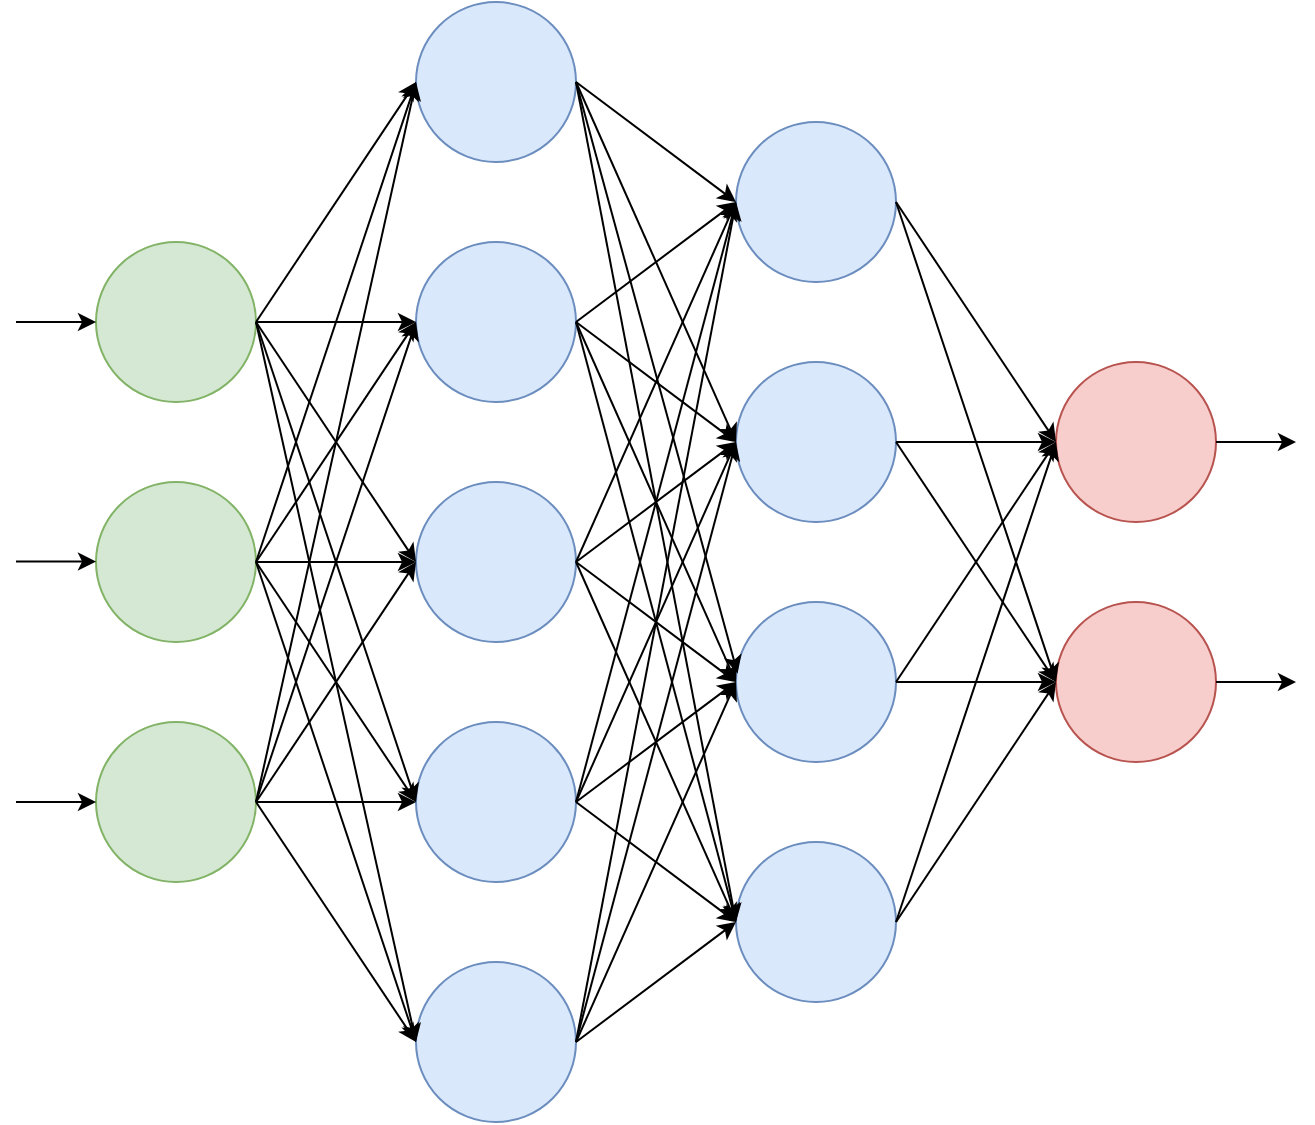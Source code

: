 <mxfile version="20.3.0" type="device"><diagram id="ZR_c5QXsoBY-hk7RVRqG" name="Page-1"><mxGraphModel dx="1012" dy="957" grid="1" gridSize="10" guides="1" tooltips="1" connect="1" arrows="1" fold="1" page="1" pageScale="1" pageWidth="827" pageHeight="1169" math="0" shadow="0"><root><mxCell id="0"/><mxCell id="1" parent="0"/><mxCell id="1kQsn3mEZNlRTdZv2cXf-6" value="" style="group" vertex="1" connectable="0" parent="1"><mxGeometry x="280" width="80" height="560" as="geometry"/></mxCell><mxCell id="1kQsn3mEZNlRTdZv2cXf-1" value="" style="ellipse;whiteSpace=wrap;html=1;aspect=fixed;fillColor=#dae8fc;strokeColor=#6c8ebf;" vertex="1" parent="1kQsn3mEZNlRTdZv2cXf-6"><mxGeometry width="80" height="80" as="geometry"/></mxCell><mxCell id="1kQsn3mEZNlRTdZv2cXf-2" value="" style="ellipse;whiteSpace=wrap;html=1;aspect=fixed;fillColor=#dae8fc;strokeColor=#6c8ebf;" vertex="1" parent="1kQsn3mEZNlRTdZv2cXf-6"><mxGeometry y="120" width="80" height="80" as="geometry"/></mxCell><mxCell id="1kQsn3mEZNlRTdZv2cXf-3" value="" style="ellipse;whiteSpace=wrap;html=1;aspect=fixed;fillColor=#dae8fc;strokeColor=#6c8ebf;" vertex="1" parent="1kQsn3mEZNlRTdZv2cXf-6"><mxGeometry y="240" width="80" height="80" as="geometry"/></mxCell><mxCell id="1kQsn3mEZNlRTdZv2cXf-4" value="" style="ellipse;whiteSpace=wrap;html=1;aspect=fixed;fillColor=#dae8fc;strokeColor=#6c8ebf;" vertex="1" parent="1kQsn3mEZNlRTdZv2cXf-6"><mxGeometry y="360" width="80" height="80" as="geometry"/></mxCell><mxCell id="1kQsn3mEZNlRTdZv2cXf-5" value="" style="ellipse;whiteSpace=wrap;html=1;aspect=fixed;fillColor=#dae8fc;strokeColor=#6c8ebf;" vertex="1" parent="1kQsn3mEZNlRTdZv2cXf-6"><mxGeometry y="480" width="80" height="80" as="geometry"/></mxCell><mxCell id="1kQsn3mEZNlRTdZv2cXf-10" value="" style="group" vertex="1" connectable="0" parent="1"><mxGeometry x="120" y="120" width="80" height="320" as="geometry"/></mxCell><mxCell id="1kQsn3mEZNlRTdZv2cXf-7" value="" style="ellipse;whiteSpace=wrap;html=1;aspect=fixed;fillColor=#d5e8d4;strokeColor=#82b366;" vertex="1" parent="1kQsn3mEZNlRTdZv2cXf-10"><mxGeometry width="80" height="80" as="geometry"/></mxCell><mxCell id="1kQsn3mEZNlRTdZv2cXf-8" value="" style="ellipse;whiteSpace=wrap;html=1;aspect=fixed;fillColor=#d5e8d4;strokeColor=#82b366;" vertex="1" parent="1kQsn3mEZNlRTdZv2cXf-10"><mxGeometry y="120" width="80" height="80" as="geometry"/></mxCell><mxCell id="1kQsn3mEZNlRTdZv2cXf-9" value="" style="ellipse;whiteSpace=wrap;html=1;aspect=fixed;fillColor=#d5e8d4;strokeColor=#82b366;" vertex="1" parent="1kQsn3mEZNlRTdZv2cXf-10"><mxGeometry y="240" width="80" height="80" as="geometry"/></mxCell><mxCell id="1kQsn3mEZNlRTdZv2cXf-15" value="" style="group" vertex="1" connectable="0" parent="1"><mxGeometry x="440" y="60" width="80" height="440" as="geometry"/></mxCell><mxCell id="1kQsn3mEZNlRTdZv2cXf-11" value="" style="ellipse;whiteSpace=wrap;html=1;aspect=fixed;fillColor=#dae8fc;strokeColor=#6c8ebf;" vertex="1" parent="1kQsn3mEZNlRTdZv2cXf-15"><mxGeometry width="80" height="80" as="geometry"/></mxCell><mxCell id="1kQsn3mEZNlRTdZv2cXf-12" value="" style="ellipse;whiteSpace=wrap;html=1;aspect=fixed;fillColor=#dae8fc;strokeColor=#6c8ebf;" vertex="1" parent="1kQsn3mEZNlRTdZv2cXf-15"><mxGeometry y="120" width="80" height="80" as="geometry"/></mxCell><mxCell id="1kQsn3mEZNlRTdZv2cXf-13" value="" style="ellipse;whiteSpace=wrap;html=1;aspect=fixed;fillColor=#dae8fc;strokeColor=#6c8ebf;" vertex="1" parent="1kQsn3mEZNlRTdZv2cXf-15"><mxGeometry y="240" width="80" height="80" as="geometry"/></mxCell><mxCell id="1kQsn3mEZNlRTdZv2cXf-14" value="" style="ellipse;whiteSpace=wrap;html=1;aspect=fixed;fillColor=#dae8fc;strokeColor=#6c8ebf;" vertex="1" parent="1kQsn3mEZNlRTdZv2cXf-15"><mxGeometry y="360" width="80" height="80" as="geometry"/></mxCell><mxCell id="1kQsn3mEZNlRTdZv2cXf-19" style="rounded=0;orthogonalLoop=1;jettySize=auto;html=1;exitX=1;exitY=0.5;exitDx=0;exitDy=0;entryX=0;entryY=0.5;entryDx=0;entryDy=0;jumpSize=0;" edge="1" parent="1" source="1kQsn3mEZNlRTdZv2cXf-7" target="1kQsn3mEZNlRTdZv2cXf-1"><mxGeometry relative="1" as="geometry"/></mxCell><mxCell id="1kQsn3mEZNlRTdZv2cXf-20" style="edgeStyle=none;rounded=0;jumpSize=0;orthogonalLoop=1;jettySize=auto;html=1;exitX=1;exitY=0.5;exitDx=0;exitDy=0;entryX=0;entryY=0.5;entryDx=0;entryDy=0;" edge="1" parent="1" source="1kQsn3mEZNlRTdZv2cXf-7" target="1kQsn3mEZNlRTdZv2cXf-2"><mxGeometry relative="1" as="geometry"/></mxCell><mxCell id="1kQsn3mEZNlRTdZv2cXf-21" style="edgeStyle=none;rounded=0;jumpSize=0;orthogonalLoop=1;jettySize=auto;html=1;exitX=1;exitY=0.5;exitDx=0;exitDy=0;entryX=0;entryY=0.5;entryDx=0;entryDy=0;" edge="1" parent="1" source="1kQsn3mEZNlRTdZv2cXf-7" target="1kQsn3mEZNlRTdZv2cXf-3"><mxGeometry relative="1" as="geometry"/></mxCell><mxCell id="1kQsn3mEZNlRTdZv2cXf-22" style="edgeStyle=none;rounded=0;jumpSize=0;orthogonalLoop=1;jettySize=auto;html=1;exitX=1;exitY=0.5;exitDx=0;exitDy=0;entryX=0;entryY=0.5;entryDx=0;entryDy=0;" edge="1" parent="1" source="1kQsn3mEZNlRTdZv2cXf-7" target="1kQsn3mEZNlRTdZv2cXf-4"><mxGeometry relative="1" as="geometry"/></mxCell><mxCell id="1kQsn3mEZNlRTdZv2cXf-23" style="edgeStyle=none;rounded=0;jumpSize=0;orthogonalLoop=1;jettySize=auto;html=1;exitX=1;exitY=0.5;exitDx=0;exitDy=0;entryX=0;entryY=0.5;entryDx=0;entryDy=0;" edge="1" parent="1" source="1kQsn3mEZNlRTdZv2cXf-7" target="1kQsn3mEZNlRTdZv2cXf-5"><mxGeometry relative="1" as="geometry"/></mxCell><mxCell id="1kQsn3mEZNlRTdZv2cXf-24" style="edgeStyle=none;rounded=0;jumpSize=0;orthogonalLoop=1;jettySize=auto;html=1;exitX=1;exitY=0.5;exitDx=0;exitDy=0;entryX=0;entryY=0.5;entryDx=0;entryDy=0;" edge="1" parent="1" source="1kQsn3mEZNlRTdZv2cXf-8" target="1kQsn3mEZNlRTdZv2cXf-1"><mxGeometry relative="1" as="geometry"/></mxCell><mxCell id="1kQsn3mEZNlRTdZv2cXf-25" style="edgeStyle=none;rounded=0;jumpSize=0;orthogonalLoop=1;jettySize=auto;html=1;exitX=1;exitY=0.5;exitDx=0;exitDy=0;entryX=0;entryY=0.5;entryDx=0;entryDy=0;" edge="1" parent="1" source="1kQsn3mEZNlRTdZv2cXf-8" target="1kQsn3mEZNlRTdZv2cXf-2"><mxGeometry relative="1" as="geometry"/></mxCell><mxCell id="1kQsn3mEZNlRTdZv2cXf-26" value="" style="group" vertex="1" connectable="0" parent="1"><mxGeometry x="600" y="180" width="80" height="200" as="geometry"/></mxCell><mxCell id="1kQsn3mEZNlRTdZv2cXf-16" value="" style="ellipse;whiteSpace=wrap;html=1;aspect=fixed;fillColor=#f8cecc;strokeColor=#b85450;" vertex="1" parent="1kQsn3mEZNlRTdZv2cXf-26"><mxGeometry width="80" height="80" as="geometry"/></mxCell><mxCell id="1kQsn3mEZNlRTdZv2cXf-17" value="" style="ellipse;whiteSpace=wrap;html=1;aspect=fixed;fillColor=#f8cecc;strokeColor=#b85450;" vertex="1" parent="1kQsn3mEZNlRTdZv2cXf-26"><mxGeometry y="120" width="80" height="80" as="geometry"/></mxCell><mxCell id="1kQsn3mEZNlRTdZv2cXf-27" style="edgeStyle=none;rounded=0;jumpSize=0;orthogonalLoop=1;jettySize=auto;html=1;exitX=1;exitY=0.5;exitDx=0;exitDy=0;entryX=0;entryY=0.5;entryDx=0;entryDy=0;" edge="1" parent="1" source="1kQsn3mEZNlRTdZv2cXf-8" target="1kQsn3mEZNlRTdZv2cXf-3"><mxGeometry relative="1" as="geometry"/></mxCell><mxCell id="1kQsn3mEZNlRTdZv2cXf-28" style="edgeStyle=none;rounded=0;jumpSize=0;orthogonalLoop=1;jettySize=auto;html=1;exitX=1;exitY=0.5;exitDx=0;exitDy=0;entryX=0;entryY=0.5;entryDx=0;entryDy=0;" edge="1" parent="1" source="1kQsn3mEZNlRTdZv2cXf-8" target="1kQsn3mEZNlRTdZv2cXf-4"><mxGeometry relative="1" as="geometry"/></mxCell><mxCell id="1kQsn3mEZNlRTdZv2cXf-29" style="edgeStyle=none;rounded=0;jumpSize=0;orthogonalLoop=1;jettySize=auto;html=1;exitX=1;exitY=0.5;exitDx=0;exitDy=0;entryX=0;entryY=0.5;entryDx=0;entryDy=0;" edge="1" parent="1" source="1kQsn3mEZNlRTdZv2cXf-8" target="1kQsn3mEZNlRTdZv2cXf-5"><mxGeometry relative="1" as="geometry"/></mxCell><mxCell id="1kQsn3mEZNlRTdZv2cXf-30" style="edgeStyle=none;rounded=0;jumpSize=0;orthogonalLoop=1;jettySize=auto;html=1;exitX=1;exitY=0.5;exitDx=0;exitDy=0;entryX=0;entryY=0.5;entryDx=0;entryDy=0;" edge="1" parent="1" source="1kQsn3mEZNlRTdZv2cXf-9" target="1kQsn3mEZNlRTdZv2cXf-1"><mxGeometry relative="1" as="geometry"/></mxCell><mxCell id="1kQsn3mEZNlRTdZv2cXf-31" style="edgeStyle=none;rounded=0;jumpSize=0;orthogonalLoop=1;jettySize=auto;html=1;exitX=1;exitY=0.5;exitDx=0;exitDy=0;entryX=0;entryY=0.5;entryDx=0;entryDy=0;" edge="1" parent="1" source="1kQsn3mEZNlRTdZv2cXf-9" target="1kQsn3mEZNlRTdZv2cXf-2"><mxGeometry relative="1" as="geometry"/></mxCell><mxCell id="1kQsn3mEZNlRTdZv2cXf-32" style="edgeStyle=none;rounded=0;jumpSize=0;orthogonalLoop=1;jettySize=auto;html=1;exitX=1;exitY=0.5;exitDx=0;exitDy=0;entryX=0;entryY=0.5;entryDx=0;entryDy=0;" edge="1" parent="1" source="1kQsn3mEZNlRTdZv2cXf-9" target="1kQsn3mEZNlRTdZv2cXf-3"><mxGeometry relative="1" as="geometry"/></mxCell><mxCell id="1kQsn3mEZNlRTdZv2cXf-33" style="edgeStyle=none;rounded=0;jumpSize=0;orthogonalLoop=1;jettySize=auto;html=1;exitX=1;exitY=0.5;exitDx=0;exitDy=0;entryX=0;entryY=0.5;entryDx=0;entryDy=0;" edge="1" parent="1" source="1kQsn3mEZNlRTdZv2cXf-9" target="1kQsn3mEZNlRTdZv2cXf-4"><mxGeometry relative="1" as="geometry"/></mxCell><mxCell id="1kQsn3mEZNlRTdZv2cXf-34" style="edgeStyle=none;rounded=0;jumpSize=0;orthogonalLoop=1;jettySize=auto;html=1;exitX=1;exitY=0.5;exitDx=0;exitDy=0;entryX=0;entryY=0.5;entryDx=0;entryDy=0;" edge="1" parent="1" source="1kQsn3mEZNlRTdZv2cXf-9" target="1kQsn3mEZNlRTdZv2cXf-5"><mxGeometry relative="1" as="geometry"/></mxCell><mxCell id="1kQsn3mEZNlRTdZv2cXf-35" value="" style="endArrow=classic;html=1;rounded=0;jumpSize=0;entryX=0;entryY=0.5;entryDx=0;entryDy=0;" edge="1" parent="1" target="1kQsn3mEZNlRTdZv2cXf-7"><mxGeometry width="50" height="50" relative="1" as="geometry"><mxPoint x="80" y="160" as="sourcePoint"/><mxPoint x="80" y="120" as="targetPoint"/></mxGeometry></mxCell><mxCell id="1kQsn3mEZNlRTdZv2cXf-36" value="" style="endArrow=classic;html=1;rounded=0;jumpSize=0;entryX=0;entryY=0.5;entryDx=0;entryDy=0;" edge="1" parent="1"><mxGeometry width="50" height="50" relative="1" as="geometry"><mxPoint x="80" y="279.77" as="sourcePoint"/><mxPoint x="120" y="279.77" as="targetPoint"/></mxGeometry></mxCell><mxCell id="1kQsn3mEZNlRTdZv2cXf-37" value="" style="endArrow=classic;html=1;rounded=0;jumpSize=0;entryX=0;entryY=0.5;entryDx=0;entryDy=0;" edge="1" parent="1"><mxGeometry width="50" height="50" relative="1" as="geometry"><mxPoint x="80" y="400.0" as="sourcePoint"/><mxPoint x="120" y="400.0" as="targetPoint"/></mxGeometry></mxCell><mxCell id="1kQsn3mEZNlRTdZv2cXf-38" value="" style="endArrow=classic;html=1;rounded=0;jumpSize=0;entryX=0;entryY=0.5;entryDx=0;entryDy=0;" edge="1" parent="1"><mxGeometry width="50" height="50" relative="1" as="geometry"><mxPoint x="680" y="220.0" as="sourcePoint"/><mxPoint x="720" y="220.0" as="targetPoint"/></mxGeometry></mxCell><mxCell id="1kQsn3mEZNlRTdZv2cXf-39" value="" style="endArrow=classic;html=1;rounded=0;jumpSize=0;entryX=0;entryY=0.5;entryDx=0;entryDy=0;" edge="1" parent="1"><mxGeometry width="50" height="50" relative="1" as="geometry"><mxPoint x="680" y="340.0" as="sourcePoint"/><mxPoint x="720" y="340.0" as="targetPoint"/></mxGeometry></mxCell><mxCell id="1kQsn3mEZNlRTdZv2cXf-40" style="edgeStyle=none;rounded=0;jumpSize=0;orthogonalLoop=1;jettySize=auto;html=1;exitX=1;exitY=0.5;exitDx=0;exitDy=0;entryX=0;entryY=0.5;entryDx=0;entryDy=0;" edge="1" parent="1" source="1kQsn3mEZNlRTdZv2cXf-11" target="1kQsn3mEZNlRTdZv2cXf-16"><mxGeometry relative="1" as="geometry"/></mxCell><mxCell id="1kQsn3mEZNlRTdZv2cXf-41" style="edgeStyle=none;rounded=0;jumpSize=0;orthogonalLoop=1;jettySize=auto;html=1;exitX=1;exitY=0.5;exitDx=0;exitDy=0;entryX=0;entryY=0.5;entryDx=0;entryDy=0;" edge="1" parent="1" source="1kQsn3mEZNlRTdZv2cXf-11" target="1kQsn3mEZNlRTdZv2cXf-17"><mxGeometry relative="1" as="geometry"/></mxCell><mxCell id="1kQsn3mEZNlRTdZv2cXf-42" value="" style="edgeStyle=none;rounded=0;jumpSize=0;orthogonalLoop=1;jettySize=auto;html=1;" edge="1" parent="1" source="1kQsn3mEZNlRTdZv2cXf-12" target="1kQsn3mEZNlRTdZv2cXf-16"><mxGeometry relative="1" as="geometry"/></mxCell><mxCell id="1kQsn3mEZNlRTdZv2cXf-43" style="edgeStyle=none;rounded=0;jumpSize=0;orthogonalLoop=1;jettySize=auto;html=1;exitX=1;exitY=0.5;exitDx=0;exitDy=0;" edge="1" parent="1" source="1kQsn3mEZNlRTdZv2cXf-12"><mxGeometry relative="1" as="geometry"><mxPoint x="600" y="340" as="targetPoint"/></mxGeometry></mxCell><mxCell id="1kQsn3mEZNlRTdZv2cXf-44" style="edgeStyle=none;rounded=0;jumpSize=0;orthogonalLoop=1;jettySize=auto;html=1;exitX=1;exitY=0.5;exitDx=0;exitDy=0;entryX=0;entryY=0.5;entryDx=0;entryDy=0;" edge="1" parent="1" source="1kQsn3mEZNlRTdZv2cXf-13" target="1kQsn3mEZNlRTdZv2cXf-16"><mxGeometry relative="1" as="geometry"/></mxCell><mxCell id="1kQsn3mEZNlRTdZv2cXf-45" value="" style="edgeStyle=none;rounded=0;jumpSize=0;orthogonalLoop=1;jettySize=auto;html=1;" edge="1" parent="1" source="1kQsn3mEZNlRTdZv2cXf-13" target="1kQsn3mEZNlRTdZv2cXf-17"><mxGeometry relative="1" as="geometry"/></mxCell><mxCell id="1kQsn3mEZNlRTdZv2cXf-46" style="edgeStyle=none;rounded=0;jumpSize=0;orthogonalLoop=1;jettySize=auto;html=1;exitX=1;exitY=0.5;exitDx=0;exitDy=0;entryX=0;entryY=0.5;entryDx=0;entryDy=0;" edge="1" parent="1" source="1kQsn3mEZNlRTdZv2cXf-14" target="1kQsn3mEZNlRTdZv2cXf-17"><mxGeometry relative="1" as="geometry"/></mxCell><mxCell id="1kQsn3mEZNlRTdZv2cXf-47" style="edgeStyle=none;rounded=0;jumpSize=0;orthogonalLoop=1;jettySize=auto;html=1;exitX=1;exitY=0.5;exitDx=0;exitDy=0;entryX=0;entryY=0.5;entryDx=0;entryDy=0;" edge="1" parent="1" source="1kQsn3mEZNlRTdZv2cXf-14" target="1kQsn3mEZNlRTdZv2cXf-16"><mxGeometry relative="1" as="geometry"/></mxCell><mxCell id="1kQsn3mEZNlRTdZv2cXf-48" style="edgeStyle=none;rounded=0;jumpSize=0;orthogonalLoop=1;jettySize=auto;html=1;exitX=1;exitY=0.5;exitDx=0;exitDy=0;entryX=0;entryY=0.5;entryDx=0;entryDy=0;" edge="1" parent="1" source="1kQsn3mEZNlRTdZv2cXf-1" target="1kQsn3mEZNlRTdZv2cXf-11"><mxGeometry relative="1" as="geometry"/></mxCell><mxCell id="1kQsn3mEZNlRTdZv2cXf-49" style="edgeStyle=none;rounded=0;jumpSize=0;orthogonalLoop=1;jettySize=auto;html=1;exitX=1;exitY=0.5;exitDx=0;exitDy=0;entryX=0;entryY=0.5;entryDx=0;entryDy=0;" edge="1" parent="1" source="1kQsn3mEZNlRTdZv2cXf-1" target="1kQsn3mEZNlRTdZv2cXf-12"><mxGeometry relative="1" as="geometry"/></mxCell><mxCell id="1kQsn3mEZNlRTdZv2cXf-50" style="edgeStyle=none;rounded=0;jumpSize=0;orthogonalLoop=1;jettySize=auto;html=1;exitX=1;exitY=0.5;exitDx=0;exitDy=0;entryX=0.01;entryY=0.447;entryDx=0;entryDy=0;entryPerimeter=0;" edge="1" parent="1" source="1kQsn3mEZNlRTdZv2cXf-1" target="1kQsn3mEZNlRTdZv2cXf-13"><mxGeometry relative="1" as="geometry"/></mxCell><mxCell id="1kQsn3mEZNlRTdZv2cXf-51" style="edgeStyle=none;rounded=0;jumpSize=0;orthogonalLoop=1;jettySize=auto;html=1;exitX=1;exitY=0.5;exitDx=0;exitDy=0;entryX=0;entryY=0.5;entryDx=0;entryDy=0;" edge="1" parent="1" source="1kQsn3mEZNlRTdZv2cXf-1" target="1kQsn3mEZNlRTdZv2cXf-14"><mxGeometry relative="1" as="geometry"/></mxCell><mxCell id="1kQsn3mEZNlRTdZv2cXf-52" style="edgeStyle=none;rounded=0;jumpSize=0;orthogonalLoop=1;jettySize=auto;html=1;exitX=1;exitY=0.5;exitDx=0;exitDy=0;entryX=0;entryY=0.5;entryDx=0;entryDy=0;" edge="1" parent="1" source="1kQsn3mEZNlRTdZv2cXf-2" target="1kQsn3mEZNlRTdZv2cXf-11"><mxGeometry relative="1" as="geometry"/></mxCell><mxCell id="1kQsn3mEZNlRTdZv2cXf-53" style="edgeStyle=none;rounded=0;jumpSize=0;orthogonalLoop=1;jettySize=auto;html=1;exitX=1;exitY=0.5;exitDx=0;exitDy=0;entryX=0;entryY=0.5;entryDx=0;entryDy=0;" edge="1" parent="1" source="1kQsn3mEZNlRTdZv2cXf-2" target="1kQsn3mEZNlRTdZv2cXf-12"><mxGeometry relative="1" as="geometry"/></mxCell><mxCell id="1kQsn3mEZNlRTdZv2cXf-54" style="edgeStyle=none;rounded=0;jumpSize=0;orthogonalLoop=1;jettySize=auto;html=1;exitX=1;exitY=0.5;exitDx=0;exitDy=0;entryX=0;entryY=0.5;entryDx=0;entryDy=0;" edge="1" parent="1" source="1kQsn3mEZNlRTdZv2cXf-2" target="1kQsn3mEZNlRTdZv2cXf-13"><mxGeometry relative="1" as="geometry"/></mxCell><mxCell id="1kQsn3mEZNlRTdZv2cXf-55" style="edgeStyle=none;rounded=0;jumpSize=0;orthogonalLoop=1;jettySize=auto;html=1;exitX=1;exitY=0.5;exitDx=0;exitDy=0;entryX=0;entryY=0.5;entryDx=0;entryDy=0;" edge="1" parent="1" source="1kQsn3mEZNlRTdZv2cXf-2" target="1kQsn3mEZNlRTdZv2cXf-14"><mxGeometry relative="1" as="geometry"/></mxCell><mxCell id="1kQsn3mEZNlRTdZv2cXf-56" style="edgeStyle=none;rounded=0;jumpSize=0;orthogonalLoop=1;jettySize=auto;html=1;exitX=1;exitY=0.5;exitDx=0;exitDy=0;entryX=0;entryY=0.5;entryDx=0;entryDy=0;" edge="1" parent="1" source="1kQsn3mEZNlRTdZv2cXf-3" target="1kQsn3mEZNlRTdZv2cXf-11"><mxGeometry relative="1" as="geometry"/></mxCell><mxCell id="1kQsn3mEZNlRTdZv2cXf-57" style="edgeStyle=none;rounded=0;jumpSize=0;orthogonalLoop=1;jettySize=auto;html=1;exitX=1;exitY=0.5;exitDx=0;exitDy=0;entryX=0;entryY=0.5;entryDx=0;entryDy=0;" edge="1" parent="1" source="1kQsn3mEZNlRTdZv2cXf-3" target="1kQsn3mEZNlRTdZv2cXf-12"><mxGeometry relative="1" as="geometry"/></mxCell><mxCell id="1kQsn3mEZNlRTdZv2cXf-58" style="edgeStyle=none;rounded=0;jumpSize=0;orthogonalLoop=1;jettySize=auto;html=1;exitX=1;exitY=0.5;exitDx=0;exitDy=0;entryX=0;entryY=0.5;entryDx=0;entryDy=0;" edge="1" parent="1" source="1kQsn3mEZNlRTdZv2cXf-3" target="1kQsn3mEZNlRTdZv2cXf-13"><mxGeometry relative="1" as="geometry"/></mxCell><mxCell id="1kQsn3mEZNlRTdZv2cXf-59" style="edgeStyle=none;rounded=0;jumpSize=0;orthogonalLoop=1;jettySize=auto;html=1;exitX=1;exitY=0.5;exitDx=0;exitDy=0;entryX=0;entryY=0.5;entryDx=0;entryDy=0;" edge="1" parent="1" source="1kQsn3mEZNlRTdZv2cXf-3" target="1kQsn3mEZNlRTdZv2cXf-14"><mxGeometry relative="1" as="geometry"/></mxCell><mxCell id="1kQsn3mEZNlRTdZv2cXf-60" style="edgeStyle=none;rounded=0;jumpSize=0;orthogonalLoop=1;jettySize=auto;html=1;exitX=1;exitY=0.5;exitDx=0;exitDy=0;entryX=0;entryY=0.5;entryDx=0;entryDy=0;" edge="1" parent="1" source="1kQsn3mEZNlRTdZv2cXf-4" target="1kQsn3mEZNlRTdZv2cXf-11"><mxGeometry relative="1" as="geometry"/></mxCell><mxCell id="1kQsn3mEZNlRTdZv2cXf-61" style="edgeStyle=none;rounded=0;jumpSize=0;orthogonalLoop=1;jettySize=auto;html=1;exitX=1;exitY=0.5;exitDx=0;exitDy=0;entryX=0;entryY=0.5;entryDx=0;entryDy=0;" edge="1" parent="1" source="1kQsn3mEZNlRTdZv2cXf-4" target="1kQsn3mEZNlRTdZv2cXf-12"><mxGeometry relative="1" as="geometry"/></mxCell><mxCell id="1kQsn3mEZNlRTdZv2cXf-62" style="edgeStyle=none;rounded=0;jumpSize=0;orthogonalLoop=1;jettySize=auto;html=1;exitX=1;exitY=0.5;exitDx=0;exitDy=0;entryX=0;entryY=0.5;entryDx=0;entryDy=0;" edge="1" parent="1" source="1kQsn3mEZNlRTdZv2cXf-4" target="1kQsn3mEZNlRTdZv2cXf-13"><mxGeometry relative="1" as="geometry"/></mxCell><mxCell id="1kQsn3mEZNlRTdZv2cXf-63" style="edgeStyle=none;rounded=0;jumpSize=0;orthogonalLoop=1;jettySize=auto;html=1;exitX=1;exitY=0.5;exitDx=0;exitDy=0;entryX=0;entryY=0.5;entryDx=0;entryDy=0;" edge="1" parent="1" source="1kQsn3mEZNlRTdZv2cXf-4" target="1kQsn3mEZNlRTdZv2cXf-14"><mxGeometry relative="1" as="geometry"/></mxCell><mxCell id="1kQsn3mEZNlRTdZv2cXf-64" style="edgeStyle=none;rounded=0;jumpSize=0;orthogonalLoop=1;jettySize=auto;html=1;exitX=1;exitY=0.5;exitDx=0;exitDy=0;entryX=0;entryY=0.5;entryDx=0;entryDy=0;" edge="1" parent="1" source="1kQsn3mEZNlRTdZv2cXf-5" target="1kQsn3mEZNlRTdZv2cXf-14"><mxGeometry relative="1" as="geometry"/></mxCell><mxCell id="1kQsn3mEZNlRTdZv2cXf-65" style="edgeStyle=none;rounded=0;jumpSize=0;orthogonalLoop=1;jettySize=auto;html=1;exitX=1;exitY=0.5;exitDx=0;exitDy=0;entryX=0;entryY=0.5;entryDx=0;entryDy=0;" edge="1" parent="1" source="1kQsn3mEZNlRTdZv2cXf-5" target="1kQsn3mEZNlRTdZv2cXf-13"><mxGeometry relative="1" as="geometry"/></mxCell><mxCell id="1kQsn3mEZNlRTdZv2cXf-66" style="edgeStyle=none;rounded=0;jumpSize=0;orthogonalLoop=1;jettySize=auto;html=1;exitX=1;exitY=0.5;exitDx=0;exitDy=0;entryX=0;entryY=0.5;entryDx=0;entryDy=0;" edge="1" parent="1" source="1kQsn3mEZNlRTdZv2cXf-5" target="1kQsn3mEZNlRTdZv2cXf-12"><mxGeometry relative="1" as="geometry"/></mxCell><mxCell id="1kQsn3mEZNlRTdZv2cXf-67" style="edgeStyle=none;rounded=0;jumpSize=0;orthogonalLoop=1;jettySize=auto;html=1;exitX=1;exitY=0.5;exitDx=0;exitDy=0;entryX=0;entryY=0.5;entryDx=0;entryDy=0;" edge="1" parent="1" source="1kQsn3mEZNlRTdZv2cXf-5" target="1kQsn3mEZNlRTdZv2cXf-11"><mxGeometry relative="1" as="geometry"/></mxCell></root></mxGraphModel></diagram></mxfile>